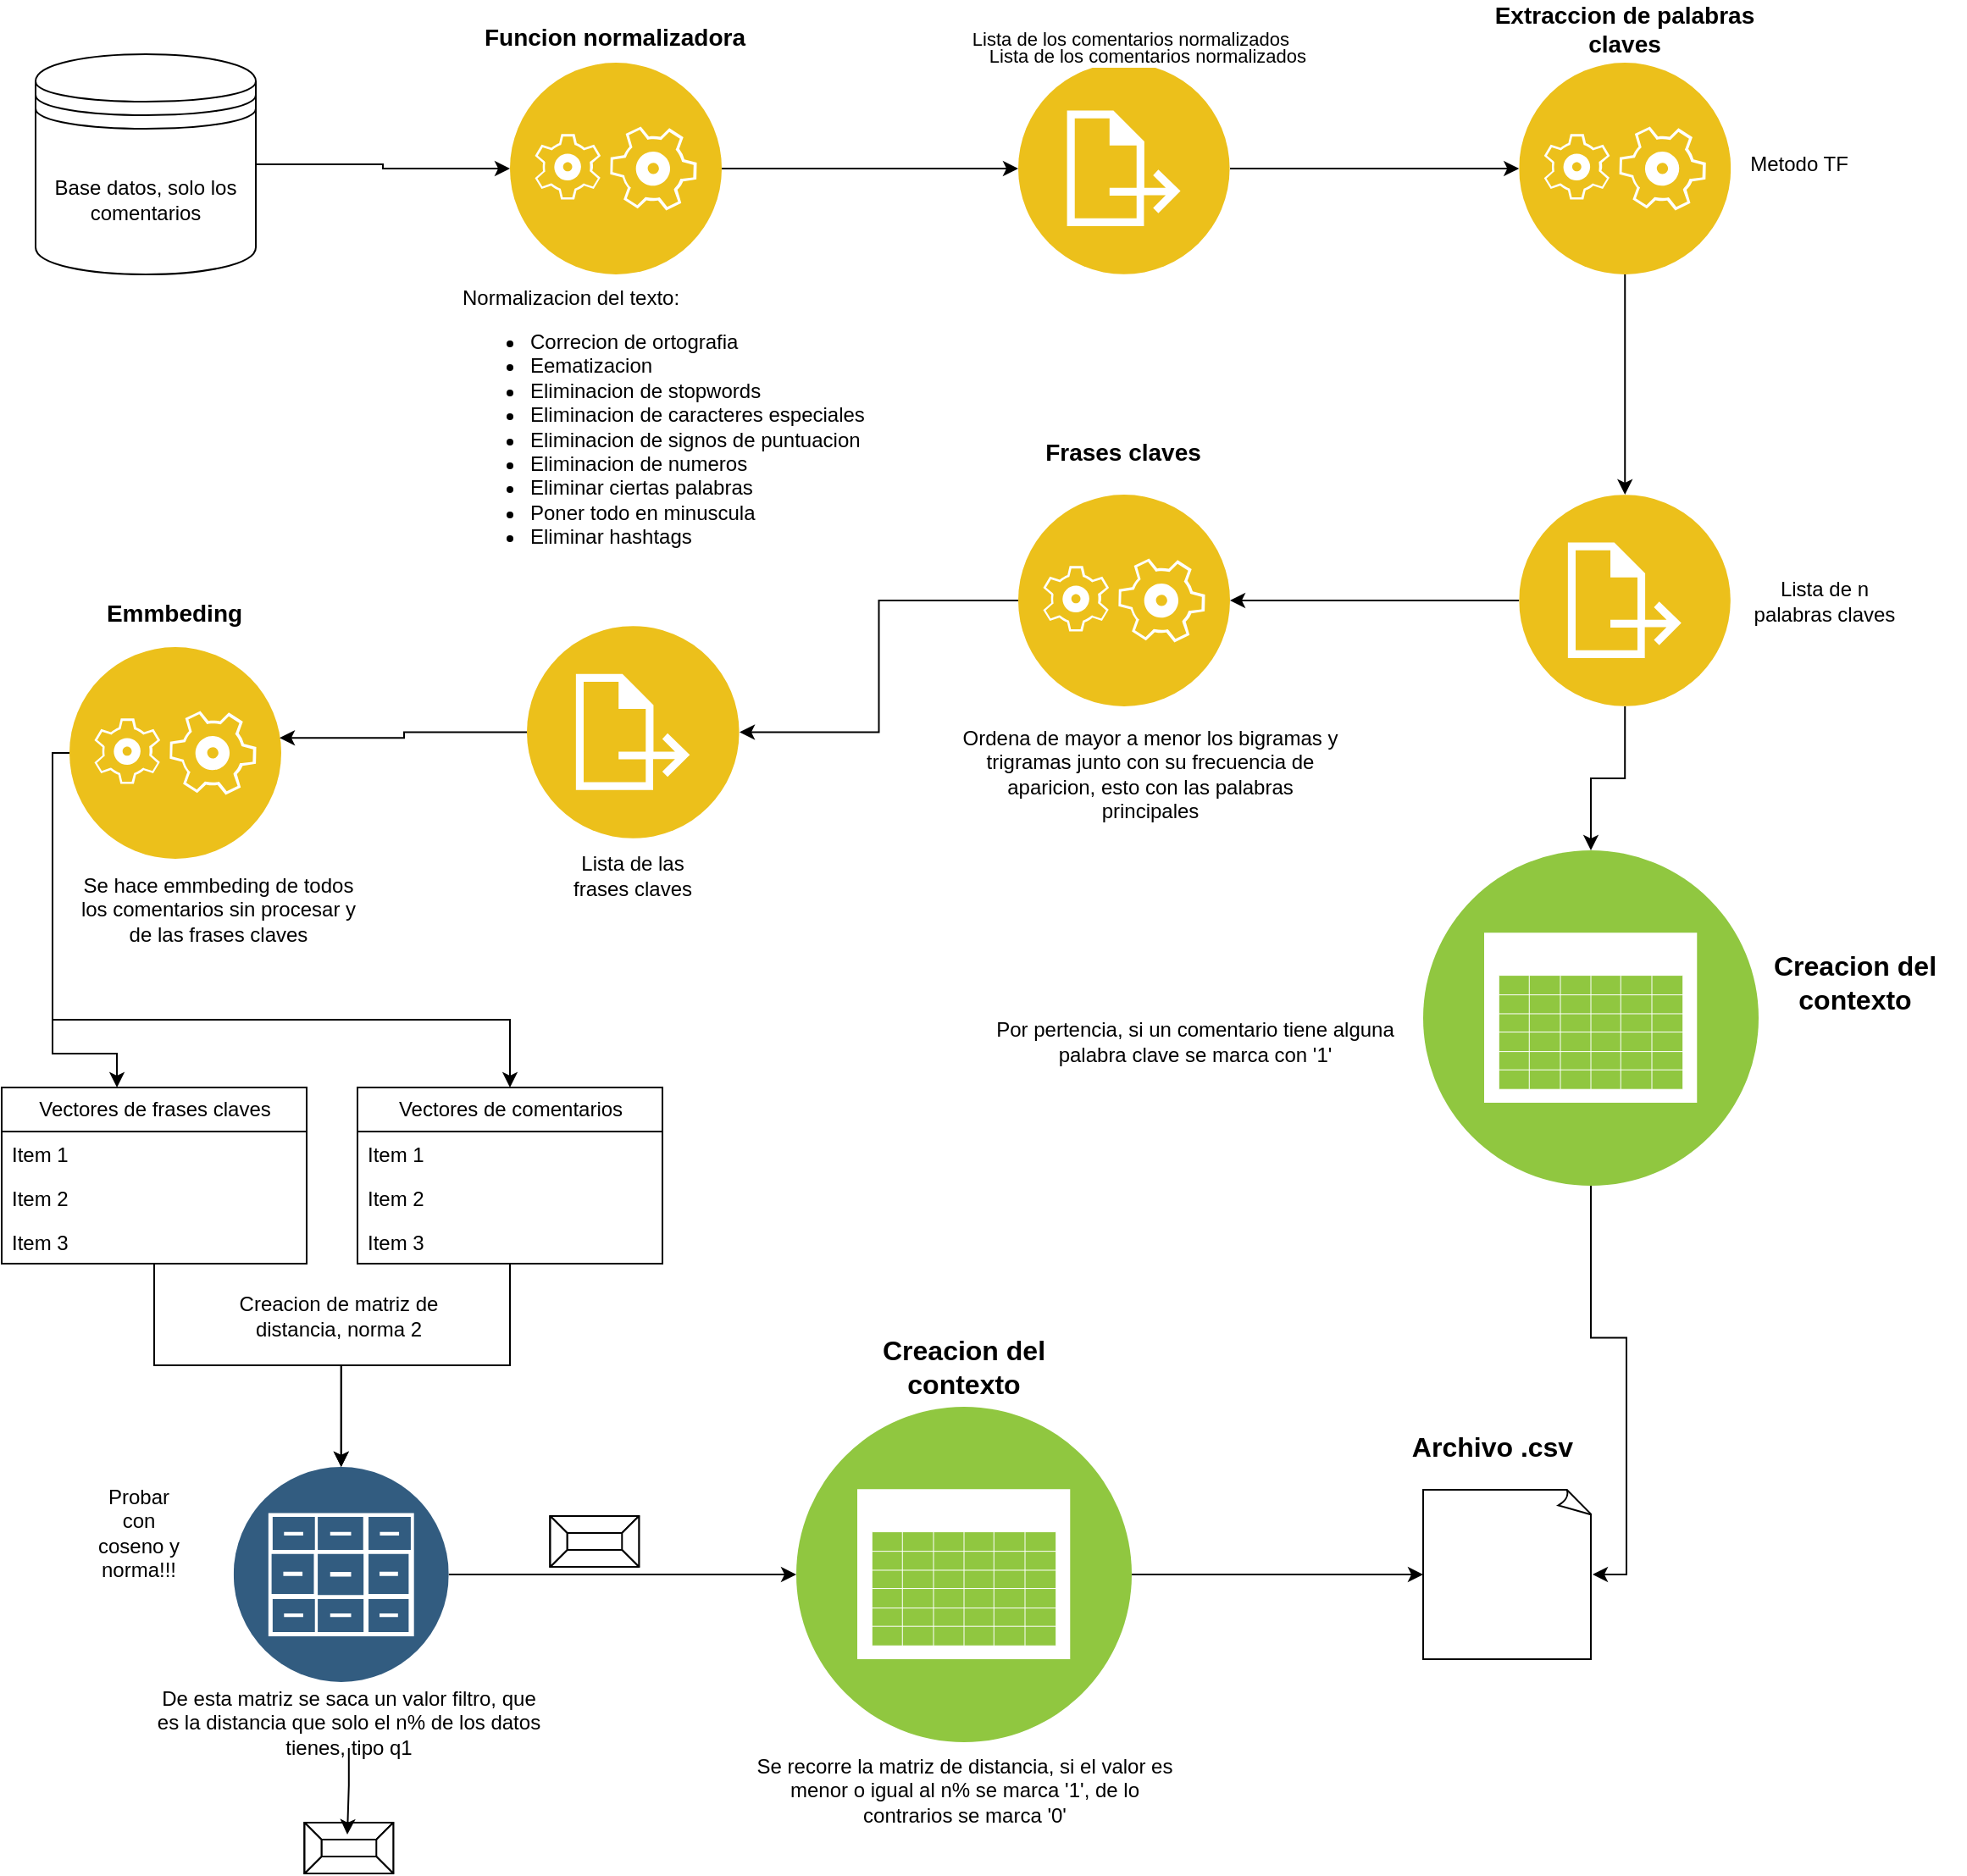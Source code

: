 <mxfile version="22.1.16" type="device">
  <diagram name="Página-1" id="zVq37h6lomLLcfAt7k5f">
    <mxGraphModel dx="546" dy="319" grid="0" gridSize="10" guides="1" tooltips="1" connect="1" arrows="1" fold="1" page="1" pageScale="1" pageWidth="1169" pageHeight="1654" background="none" math="0" shadow="0">
      <root>
        <mxCell id="0" />
        <mxCell id="1" parent="0" />
        <mxCell id="ixUstq1VDY_FVAzt519e-5" style="edgeStyle=orthogonalEdgeStyle;rounded=0;orthogonalLoop=1;jettySize=auto;html=1;entryX=0;entryY=0.5;entryDx=0;entryDy=0;" edge="1" parent="1" source="ixUstq1VDY_FVAzt519e-2" target="ixUstq1VDY_FVAzt519e-4">
          <mxGeometry relative="1" as="geometry" />
        </mxCell>
        <mxCell id="ixUstq1VDY_FVAzt519e-2" value="Base datos, solo los comentarios" style="shape=datastore;whiteSpace=wrap;html=1;" vertex="1" parent="1">
          <mxGeometry x="30" y="50" width="130" height="130" as="geometry" />
        </mxCell>
        <mxCell id="ixUstq1VDY_FVAzt519e-8" style="edgeStyle=orthogonalEdgeStyle;rounded=0;orthogonalLoop=1;jettySize=auto;html=1;entryX=0;entryY=0.5;entryDx=0;entryDy=0;" edge="1" parent="1" source="ixUstq1VDY_FVAzt519e-4" target="ixUstq1VDY_FVAzt519e-7">
          <mxGeometry relative="1" as="geometry" />
        </mxCell>
        <mxCell id="ixUstq1VDY_FVAzt519e-9" value="Lista de los comentarios normalizados" style="edgeLabel;html=1;align=right;verticalAlign=middle;resizable=0;points=[];" vertex="1" connectable="0" parent="ixUstq1VDY_FVAzt519e-8">
          <mxGeometry x="0.237" relative="1" as="geometry">
            <mxPoint x="227" y="-77" as="offset" />
          </mxGeometry>
        </mxCell>
        <mxCell id="ixUstq1VDY_FVAzt519e-4" value="" style="image;aspect=fixed;perimeter=ellipsePerimeter;html=1;align=center;shadow=0;dashed=0;fontColor=#4277BB;labelBackgroundColor=default;fontSize=12;spacingTop=3;image=img/lib/ibm/applications/application_logic.svg;" vertex="1" parent="1">
          <mxGeometry x="310" y="55" width="125" height="125" as="geometry" />
        </mxCell>
        <mxCell id="ixUstq1VDY_FVAzt519e-6" value="Normalizacion del texto:&lt;br&gt;&lt;ul&gt;&lt;li&gt;Correcion de ortografia&lt;/li&gt;&lt;li&gt;Eematizacion&lt;/li&gt;&lt;li&gt;Eliminacion de stopwords&lt;/li&gt;&lt;li&gt;Eliminacion de caracteres especiales&lt;/li&gt;&lt;li&gt;Eliminacion de signos de puntuacion&lt;/li&gt;&lt;li&gt;Eliminacion de numeros&amp;nbsp;&lt;/li&gt;&lt;li&gt;Eliminar ciertas palabras&lt;/li&gt;&lt;li&gt;Poner todo en minuscula&lt;/li&gt;&lt;li&gt;Eliminar hashtags&lt;/li&gt;&lt;/ul&gt;" style="text;html=1;strokeColor=none;fillColor=none;align=left;verticalAlign=middle;whiteSpace=wrap;rounded=0;" vertex="1" parent="1">
          <mxGeometry x="280" y="175" width="240" height="190" as="geometry" />
        </mxCell>
        <mxCell id="ixUstq1VDY_FVAzt519e-17" style="edgeStyle=orthogonalEdgeStyle;rounded=0;orthogonalLoop=1;jettySize=auto;html=1;" edge="1" parent="1" source="ixUstq1VDY_FVAzt519e-7" target="ixUstq1VDY_FVAzt519e-11">
          <mxGeometry relative="1" as="geometry" />
        </mxCell>
        <mxCell id="ixUstq1VDY_FVAzt519e-7" value="" style="image;aspect=fixed;perimeter=ellipsePerimeter;html=1;align=center;shadow=0;dashed=0;fontColor=#4277BB;labelBackgroundColor=default;fontSize=12;spacingTop=3;image=img/lib/ibm/applications/annotate.svg;" vertex="1" parent="1">
          <mxGeometry x="610" y="55" width="125" height="125" as="geometry" />
        </mxCell>
        <mxCell id="ixUstq1VDY_FVAzt519e-10" value="&lt;b&gt;&lt;font style=&quot;font-size: 14px;&quot;&gt;Funcion normalizadora&lt;/font&gt;&lt;/b&gt;" style="text;html=1;strokeColor=none;fillColor=none;align=center;verticalAlign=middle;whiteSpace=wrap;rounded=0;" vertex="1" parent="1">
          <mxGeometry x="284.38" y="25" width="176.25" height="30" as="geometry" />
        </mxCell>
        <mxCell id="ixUstq1VDY_FVAzt519e-23" style="edgeStyle=orthogonalEdgeStyle;rounded=0;orthogonalLoop=1;jettySize=auto;html=1;entryX=0.5;entryY=0;entryDx=0;entryDy=0;" edge="1" parent="1" source="ixUstq1VDY_FVAzt519e-11" target="ixUstq1VDY_FVAzt519e-20">
          <mxGeometry relative="1" as="geometry" />
        </mxCell>
        <mxCell id="ixUstq1VDY_FVAzt519e-11" value="" style="image;aspect=fixed;perimeter=ellipsePerimeter;html=1;align=center;shadow=0;dashed=0;fontColor=#4277BB;labelBackgroundColor=default;fontSize=12;spacingTop=3;image=img/lib/ibm/applications/application_logic.svg;" vertex="1" parent="1">
          <mxGeometry x="905.62" y="55" width="125" height="125" as="geometry" />
        </mxCell>
        <mxCell id="ixUstq1VDY_FVAzt519e-15" value="&lt;b&gt;&lt;font style=&quot;font-size: 14px;&quot;&gt;Extraccion de palabras claves&lt;/font&gt;&lt;/b&gt;" style="text;html=1;strokeColor=none;fillColor=none;align=center;verticalAlign=middle;whiteSpace=wrap;rounded=0;" vertex="1" parent="1">
          <mxGeometry x="880" y="20" width="176.25" height="30" as="geometry" />
        </mxCell>
        <mxCell id="ixUstq1VDY_FVAzt519e-18" value="Metodo TF" style="text;html=1;strokeColor=none;fillColor=none;align=center;verticalAlign=middle;whiteSpace=wrap;rounded=0;" vertex="1" parent="1">
          <mxGeometry x="1040.62" y="100" width="60" height="30" as="geometry" />
        </mxCell>
        <mxCell id="ixUstq1VDY_FVAzt519e-29" style="edgeStyle=orthogonalEdgeStyle;rounded=0;orthogonalLoop=1;jettySize=auto;html=1;entryX=1;entryY=0.5;entryDx=0;entryDy=0;" edge="1" parent="1" source="ixUstq1VDY_FVAzt519e-20" target="ixUstq1VDY_FVAzt519e-27">
          <mxGeometry relative="1" as="geometry" />
        </mxCell>
        <mxCell id="ixUstq1VDY_FVAzt519e-74" value="" style="edgeStyle=orthogonalEdgeStyle;rounded=0;orthogonalLoop=1;jettySize=auto;html=1;" edge="1" parent="1" source="ixUstq1VDY_FVAzt519e-20" target="ixUstq1VDY_FVAzt519e-73">
          <mxGeometry relative="1" as="geometry" />
        </mxCell>
        <mxCell id="ixUstq1VDY_FVAzt519e-20" value="" style="image;aspect=fixed;perimeter=ellipsePerimeter;html=1;align=center;shadow=0;dashed=0;fontColor=#4277BB;labelBackgroundColor=default;fontSize=12;spacingTop=3;image=img/lib/ibm/applications/annotate.svg;" vertex="1" parent="1">
          <mxGeometry x="905.62" y="310" width="125" height="125" as="geometry" />
        </mxCell>
        <mxCell id="ixUstq1VDY_FVAzt519e-24" value="Lista de los comentarios normalizados" style="edgeLabel;html=1;align=right;verticalAlign=middle;resizable=0;points=[];" vertex="1" connectable="0" parent="1">
          <mxGeometry x="780" y="50.5" as="geometry" />
        </mxCell>
        <mxCell id="ixUstq1VDY_FVAzt519e-26" value="Lista de n palabras claves" style="text;html=1;strokeColor=none;fillColor=none;align=center;verticalAlign=middle;whiteSpace=wrap;rounded=0;" vertex="1" parent="1">
          <mxGeometry x="1035.62" y="357.5" width="100" height="30" as="geometry" />
        </mxCell>
        <mxCell id="ixUstq1VDY_FVAzt519e-32" style="edgeStyle=orthogonalEdgeStyle;rounded=0;orthogonalLoop=1;jettySize=auto;html=1;" edge="1" parent="1" source="ixUstq1VDY_FVAzt519e-27" target="ixUstq1VDY_FVAzt519e-31">
          <mxGeometry relative="1" as="geometry" />
        </mxCell>
        <mxCell id="ixUstq1VDY_FVAzt519e-27" value="" style="image;aspect=fixed;perimeter=ellipsePerimeter;html=1;align=center;shadow=0;dashed=0;fontColor=#4277BB;labelBackgroundColor=default;fontSize=12;spacingTop=3;image=img/lib/ibm/applications/application_logic.svg;" vertex="1" parent="1">
          <mxGeometry x="610" y="310" width="125" height="125" as="geometry" />
        </mxCell>
        <mxCell id="ixUstq1VDY_FVAzt519e-28" value="&lt;b&gt;&lt;font style=&quot;font-size: 14px;&quot;&gt;Frases claves&lt;/font&gt;&lt;/b&gt;" style="text;html=1;strokeColor=none;fillColor=none;align=center;verticalAlign=middle;whiteSpace=wrap;rounded=0;" vertex="1" parent="1">
          <mxGeometry x="584.37" y="270" width="176.25" height="30" as="geometry" />
        </mxCell>
        <mxCell id="ixUstq1VDY_FVAzt519e-30" value="Ordena de mayor a menor los bigramas y trigramas junto con su frecuencia de aparicion, esto con las palabras principales" style="text;html=1;strokeColor=none;fillColor=none;align=center;verticalAlign=middle;whiteSpace=wrap;rounded=0;" vertex="1" parent="1">
          <mxGeometry x="575.63" y="460" width="224.37" height="30" as="geometry" />
        </mxCell>
        <mxCell id="ixUstq1VDY_FVAzt519e-31" value="" style="image;aspect=fixed;perimeter=ellipsePerimeter;html=1;align=center;shadow=0;dashed=0;fontColor=#4277BB;labelBackgroundColor=default;fontSize=12;spacingTop=3;image=img/lib/ibm/applications/annotate.svg;" vertex="1" parent="1">
          <mxGeometry x="320" y="387.5" width="125.5" height="125.5" as="geometry" />
        </mxCell>
        <mxCell id="ixUstq1VDY_FVAzt519e-33" value="Lista de las frases claves" style="text;html=1;strokeColor=none;fillColor=none;align=center;verticalAlign=middle;whiteSpace=wrap;rounded=0;" vertex="1" parent="1">
          <mxGeometry x="333.76" y="520" width="97.49" height="30" as="geometry" />
        </mxCell>
        <mxCell id="ixUstq1VDY_FVAzt519e-44" style="edgeStyle=orthogonalEdgeStyle;rounded=0;orthogonalLoop=1;jettySize=auto;html=1;entryX=0.378;entryY=0;entryDx=0;entryDy=0;entryPerimeter=0;" edge="1" parent="1" source="ixUstq1VDY_FVAzt519e-34" target="ixUstq1VDY_FVAzt519e-38">
          <mxGeometry relative="1" as="geometry">
            <Array as="points">
              <mxPoint x="40" y="463" />
              <mxPoint x="40" y="640" />
              <mxPoint x="78" y="640" />
            </Array>
          </mxGeometry>
        </mxCell>
        <mxCell id="ixUstq1VDY_FVAzt519e-50" style="edgeStyle=orthogonalEdgeStyle;rounded=0;orthogonalLoop=1;jettySize=auto;html=1;entryX=0.5;entryY=0;entryDx=0;entryDy=0;" edge="1" parent="1" source="ixUstq1VDY_FVAzt519e-34" target="ixUstq1VDY_FVAzt519e-46">
          <mxGeometry relative="1" as="geometry">
            <Array as="points">
              <mxPoint x="40" y="463" />
              <mxPoint x="40" y="620" />
              <mxPoint x="310" y="620" />
            </Array>
          </mxGeometry>
        </mxCell>
        <mxCell id="ixUstq1VDY_FVAzt519e-34" value="" style="image;aspect=fixed;perimeter=ellipsePerimeter;html=1;align=center;shadow=0;dashed=0;fontColor=#4277BB;labelBackgroundColor=default;fontSize=12;spacingTop=3;image=img/lib/ibm/applications/application_logic.svg;" vertex="1" parent="1">
          <mxGeometry x="50" y="400" width="125" height="125" as="geometry" />
        </mxCell>
        <mxCell id="ixUstq1VDY_FVAzt519e-35" value="&lt;b&gt;&lt;font style=&quot;font-size: 14px;&quot;&gt;Emmbeding&lt;/font&gt;&lt;/b&gt;" style="text;html=1;strokeColor=none;fillColor=none;align=center;verticalAlign=middle;whiteSpace=wrap;rounded=0;" vertex="1" parent="1">
          <mxGeometry x="24.38" y="365" width="176.25" height="30" as="geometry" />
        </mxCell>
        <mxCell id="ixUstq1VDY_FVAzt519e-36" style="edgeStyle=orthogonalEdgeStyle;rounded=0;orthogonalLoop=1;jettySize=auto;html=1;entryX=0.992;entryY=0.429;entryDx=0;entryDy=0;entryPerimeter=0;" edge="1" parent="1" source="ixUstq1VDY_FVAzt519e-31" target="ixUstq1VDY_FVAzt519e-34">
          <mxGeometry relative="1" as="geometry" />
        </mxCell>
        <mxCell id="ixUstq1VDY_FVAzt519e-37" value="Se hace emmbeding de todos los comentarios sin procesar y de las frases claves" style="text;html=1;strokeColor=none;fillColor=none;align=center;verticalAlign=middle;whiteSpace=wrap;rounded=0;" vertex="1" parent="1">
          <mxGeometry x="50" y="540" width="176.24" height="30" as="geometry" />
        </mxCell>
        <mxCell id="ixUstq1VDY_FVAzt519e-52" style="edgeStyle=orthogonalEdgeStyle;rounded=0;orthogonalLoop=1;jettySize=auto;html=1;" edge="1" parent="1" source="ixUstq1VDY_FVAzt519e-38" target="ixUstq1VDY_FVAzt519e-51">
          <mxGeometry relative="1" as="geometry" />
        </mxCell>
        <mxCell id="ixUstq1VDY_FVAzt519e-38" value="Vectores de frases claves" style="swimlane;fontStyle=0;childLayout=stackLayout;horizontal=1;startSize=26;fillColor=none;horizontalStack=0;resizeParent=1;resizeParentMax=0;resizeLast=0;collapsible=1;marginBottom=0;html=1;" vertex="1" parent="1">
          <mxGeometry x="10" y="660" width="180" height="104" as="geometry">
            <mxRectangle x="50" y="660" width="180" height="30" as="alternateBounds" />
          </mxGeometry>
        </mxCell>
        <mxCell id="ixUstq1VDY_FVAzt519e-39" value="Item 1" style="text;strokeColor=none;fillColor=none;align=left;verticalAlign=top;spacingLeft=4;spacingRight=4;overflow=hidden;rotatable=0;points=[[0,0.5],[1,0.5]];portConstraint=eastwest;whiteSpace=wrap;html=1;" vertex="1" parent="ixUstq1VDY_FVAzt519e-38">
          <mxGeometry y="26" width="180" height="26" as="geometry" />
        </mxCell>
        <mxCell id="ixUstq1VDY_FVAzt519e-40" value="Item 2" style="text;strokeColor=none;fillColor=none;align=left;verticalAlign=top;spacingLeft=4;spacingRight=4;overflow=hidden;rotatable=0;points=[[0,0.5],[1,0.5]];portConstraint=eastwest;whiteSpace=wrap;html=1;" vertex="1" parent="ixUstq1VDY_FVAzt519e-38">
          <mxGeometry y="52" width="180" height="26" as="geometry" />
        </mxCell>
        <mxCell id="ixUstq1VDY_FVAzt519e-41" value="Item 3" style="text;strokeColor=none;fillColor=none;align=left;verticalAlign=top;spacingLeft=4;spacingRight=4;overflow=hidden;rotatable=0;points=[[0,0.5],[1,0.5]];portConstraint=eastwest;whiteSpace=wrap;html=1;" vertex="1" parent="ixUstq1VDY_FVAzt519e-38">
          <mxGeometry y="78" width="180" height="26" as="geometry" />
        </mxCell>
        <mxCell id="ixUstq1VDY_FVAzt519e-45" style="edgeStyle=orthogonalEdgeStyle;rounded=0;orthogonalLoop=1;jettySize=auto;html=1;exitX=0.5;exitY=1;exitDx=0;exitDy=0;" edge="1" parent="1" source="ixUstq1VDY_FVAzt519e-37" target="ixUstq1VDY_FVAzt519e-37">
          <mxGeometry relative="1" as="geometry" />
        </mxCell>
        <mxCell id="ixUstq1VDY_FVAzt519e-53" style="edgeStyle=orthogonalEdgeStyle;rounded=0;orthogonalLoop=1;jettySize=auto;html=1;" edge="1" parent="1" source="ixUstq1VDY_FVAzt519e-46" target="ixUstq1VDY_FVAzt519e-51">
          <mxGeometry relative="1" as="geometry" />
        </mxCell>
        <mxCell id="ixUstq1VDY_FVAzt519e-46" value="Vectores de comentarios" style="swimlane;fontStyle=0;childLayout=stackLayout;horizontal=1;startSize=26;fillColor=none;horizontalStack=0;resizeParent=1;resizeParentMax=0;resizeLast=0;collapsible=1;marginBottom=0;html=1;" vertex="1" parent="1">
          <mxGeometry x="220" y="660" width="180" height="104" as="geometry">
            <mxRectangle x="50" y="660" width="180" height="30" as="alternateBounds" />
          </mxGeometry>
        </mxCell>
        <mxCell id="ixUstq1VDY_FVAzt519e-47" value="Item 1" style="text;strokeColor=none;fillColor=none;align=left;verticalAlign=top;spacingLeft=4;spacingRight=4;overflow=hidden;rotatable=0;points=[[0,0.5],[1,0.5]];portConstraint=eastwest;whiteSpace=wrap;html=1;" vertex="1" parent="ixUstq1VDY_FVAzt519e-46">
          <mxGeometry y="26" width="180" height="26" as="geometry" />
        </mxCell>
        <mxCell id="ixUstq1VDY_FVAzt519e-48" value="Item 2" style="text;strokeColor=none;fillColor=none;align=left;verticalAlign=top;spacingLeft=4;spacingRight=4;overflow=hidden;rotatable=0;points=[[0,0.5],[1,0.5]];portConstraint=eastwest;whiteSpace=wrap;html=1;" vertex="1" parent="ixUstq1VDY_FVAzt519e-46">
          <mxGeometry y="52" width="180" height="26" as="geometry" />
        </mxCell>
        <mxCell id="ixUstq1VDY_FVAzt519e-49" value="Item 3" style="text;strokeColor=none;fillColor=none;align=left;verticalAlign=top;spacingLeft=4;spacingRight=4;overflow=hidden;rotatable=0;points=[[0,0.5],[1,0.5]];portConstraint=eastwest;whiteSpace=wrap;html=1;" vertex="1" parent="ixUstq1VDY_FVAzt519e-46">
          <mxGeometry y="78" width="180" height="26" as="geometry" />
        </mxCell>
        <mxCell id="ixUstq1VDY_FVAzt519e-56" style="edgeStyle=orthogonalEdgeStyle;rounded=0;orthogonalLoop=1;jettySize=auto;html=1;" edge="1" parent="1" source="ixUstq1VDY_FVAzt519e-51" target="ixUstq1VDY_FVAzt519e-55">
          <mxGeometry relative="1" as="geometry" />
        </mxCell>
        <mxCell id="ixUstq1VDY_FVAzt519e-51" value="" style="image;aspect=fixed;perimeter=ellipsePerimeter;html=1;align=center;shadow=0;dashed=0;fontColor=#4277BB;labelBackgroundColor=default;fontSize=12;spacingTop=3;image=img/lib/ibm/data/file_repository.svg;" vertex="1" parent="1">
          <mxGeometry x="146.88" y="884" width="127" height="127" as="geometry" />
        </mxCell>
        <mxCell id="ixUstq1VDY_FVAzt519e-54" value="Creacion de matriz de distancia, norma 2" style="text;html=1;strokeColor=none;fillColor=none;align=center;verticalAlign=middle;whiteSpace=wrap;rounded=0;" vertex="1" parent="1">
          <mxGeometry x="134.38" y="780" width="150" height="30" as="geometry" />
        </mxCell>
        <mxCell id="ixUstq1VDY_FVAzt519e-70" style="edgeStyle=orthogonalEdgeStyle;rounded=0;orthogonalLoop=1;jettySize=auto;html=1;" edge="1" parent="1" source="ixUstq1VDY_FVAzt519e-55" target="ixUstq1VDY_FVAzt519e-69">
          <mxGeometry relative="1" as="geometry" />
        </mxCell>
        <mxCell id="ixUstq1VDY_FVAzt519e-55" value="" style="image;aspect=fixed;perimeter=ellipsePerimeter;html=1;align=center;shadow=0;dashed=0;fontColor=#4277BB;labelBackgroundColor=default;fontSize=12;spacingTop=3;image=img/lib/ibm/blockchain/event.svg;" vertex="1" parent="1">
          <mxGeometry x="479" y="848.5" width="198" height="198" as="geometry" />
        </mxCell>
        <mxCell id="ixUstq1VDY_FVAzt519e-57" value="&lt;b&gt;&lt;font style=&quot;font-size: 16px;&quot;&gt;Creacion del contexto&lt;/font&gt;&lt;/b&gt;" style="text;html=1;strokeColor=none;fillColor=none;align=center;verticalAlign=middle;whiteSpace=wrap;rounded=0;" vertex="1" parent="1">
          <mxGeometry x="513" y="810" width="130" height="30" as="geometry" />
        </mxCell>
        <mxCell id="ixUstq1VDY_FVAzt519e-60" value="De esta matriz se saca un valor filtro, que es la distancia que solo el n% de los datos tienes, tipo q1" style="text;html=1;strokeColor=none;fillColor=none;align=center;verticalAlign=middle;whiteSpace=wrap;rounded=0;" vertex="1" parent="1">
          <mxGeometry x="96.14" y="1020" width="237.62" height="30" as="geometry" />
        </mxCell>
        <mxCell id="ixUstq1VDY_FVAzt519e-61" value="" style="labelPosition=center;verticalLabelPosition=middle;align=center;html=1;shape=mxgraph.basic.button;dx=10;whiteSpace=wrap;" vertex="1" parent="1">
          <mxGeometry x="188.76" y="1094" width="52.38" height="30" as="geometry" />
        </mxCell>
        <mxCell id="ixUstq1VDY_FVAzt519e-64" style="edgeStyle=orthogonalEdgeStyle;rounded=0;orthogonalLoop=1;jettySize=auto;html=1;entryX=0.482;entryY=0.233;entryDx=0;entryDy=0;entryPerimeter=0;" edge="1" parent="1" source="ixUstq1VDY_FVAzt519e-60" target="ixUstq1VDY_FVAzt519e-61">
          <mxGeometry relative="1" as="geometry" />
        </mxCell>
        <mxCell id="ixUstq1VDY_FVAzt519e-65" value="" style="labelPosition=center;verticalLabelPosition=middle;align=center;html=1;shape=mxgraph.basic.button;dx=10;whiteSpace=wrap;" vertex="1" parent="1">
          <mxGeometry x="333.76" y="913" width="52.38" height="30" as="geometry" />
        </mxCell>
        <mxCell id="ixUstq1VDY_FVAzt519e-66" value="Se recorre la matriz de distancia, si el valor es menor o igual al n% se marca &#39;1&#39;, de lo contrarios se marca &#39;0&#39;&lt;br&gt;" style="text;html=1;strokeColor=none;fillColor=none;align=center;verticalAlign=middle;whiteSpace=wrap;rounded=0;" vertex="1" parent="1">
          <mxGeometry x="453.5" y="1060" width="249" height="30" as="geometry" />
        </mxCell>
        <mxCell id="ixUstq1VDY_FVAzt519e-69" value="" style="whiteSpace=wrap;html=1;shape=mxgraph.basic.document" vertex="1" parent="1">
          <mxGeometry x="849" y="897.5" width="100" height="100" as="geometry" />
        </mxCell>
        <mxCell id="ixUstq1VDY_FVAzt519e-72" value="&lt;b&gt;&lt;font style=&quot;font-size: 16px;&quot;&gt;Archivo .csv&lt;br&gt;&lt;/font&gt;&lt;/b&gt;" style="text;html=1;strokeColor=none;fillColor=none;align=center;verticalAlign=middle;whiteSpace=wrap;rounded=0;" vertex="1" parent="1">
          <mxGeometry x="825" y="857" width="130" height="30" as="geometry" />
        </mxCell>
        <mxCell id="ixUstq1VDY_FVAzt519e-73" value="" style="image;aspect=fixed;perimeter=ellipsePerimeter;html=1;align=center;shadow=0;dashed=0;fontColor=#4277BB;labelBackgroundColor=default;fontSize=12;spacingTop=3;image=img/lib/ibm/blockchain/event.svg;" vertex="1" parent="1">
          <mxGeometry x="849" y="520" width="198" height="198" as="geometry" />
        </mxCell>
        <mxCell id="ixUstq1VDY_FVAzt519e-75" value="&lt;b&gt;&lt;font style=&quot;font-size: 16px;&quot;&gt;Creacion del contexto&lt;/font&gt;&lt;/b&gt;" style="text;html=1;strokeColor=none;fillColor=none;align=center;verticalAlign=middle;whiteSpace=wrap;rounded=0;" vertex="1" parent="1">
          <mxGeometry x="1039" y="583" width="130" height="30" as="geometry" />
        </mxCell>
        <mxCell id="ixUstq1VDY_FVAzt519e-76" value="Por pertencia, si un comentario tiene alguna palabra clave se marca con &#39;1&#39;" style="text;html=1;strokeColor=none;fillColor=none;align=center;verticalAlign=middle;whiteSpace=wrap;rounded=0;" vertex="1" parent="1">
          <mxGeometry x="590" y="618" width="249" height="30" as="geometry" />
        </mxCell>
        <mxCell id="ixUstq1VDY_FVAzt519e-77" style="edgeStyle=orthogonalEdgeStyle;rounded=0;orthogonalLoop=1;jettySize=auto;html=1;entryX=1;entryY=0.5;entryDx=0;entryDy=0;entryPerimeter=0;" edge="1" parent="1" source="ixUstq1VDY_FVAzt519e-73" target="ixUstq1VDY_FVAzt519e-69">
          <mxGeometry relative="1" as="geometry" />
        </mxCell>
        <mxCell id="ixUstq1VDY_FVAzt519e-78" value="Probar con coseno y norma!!!" style="text;html=1;strokeColor=none;fillColor=none;align=center;verticalAlign=middle;whiteSpace=wrap;rounded=0;" vertex="1" parent="1">
          <mxGeometry x="61" y="908" width="60" height="30" as="geometry" />
        </mxCell>
      </root>
    </mxGraphModel>
  </diagram>
</mxfile>
